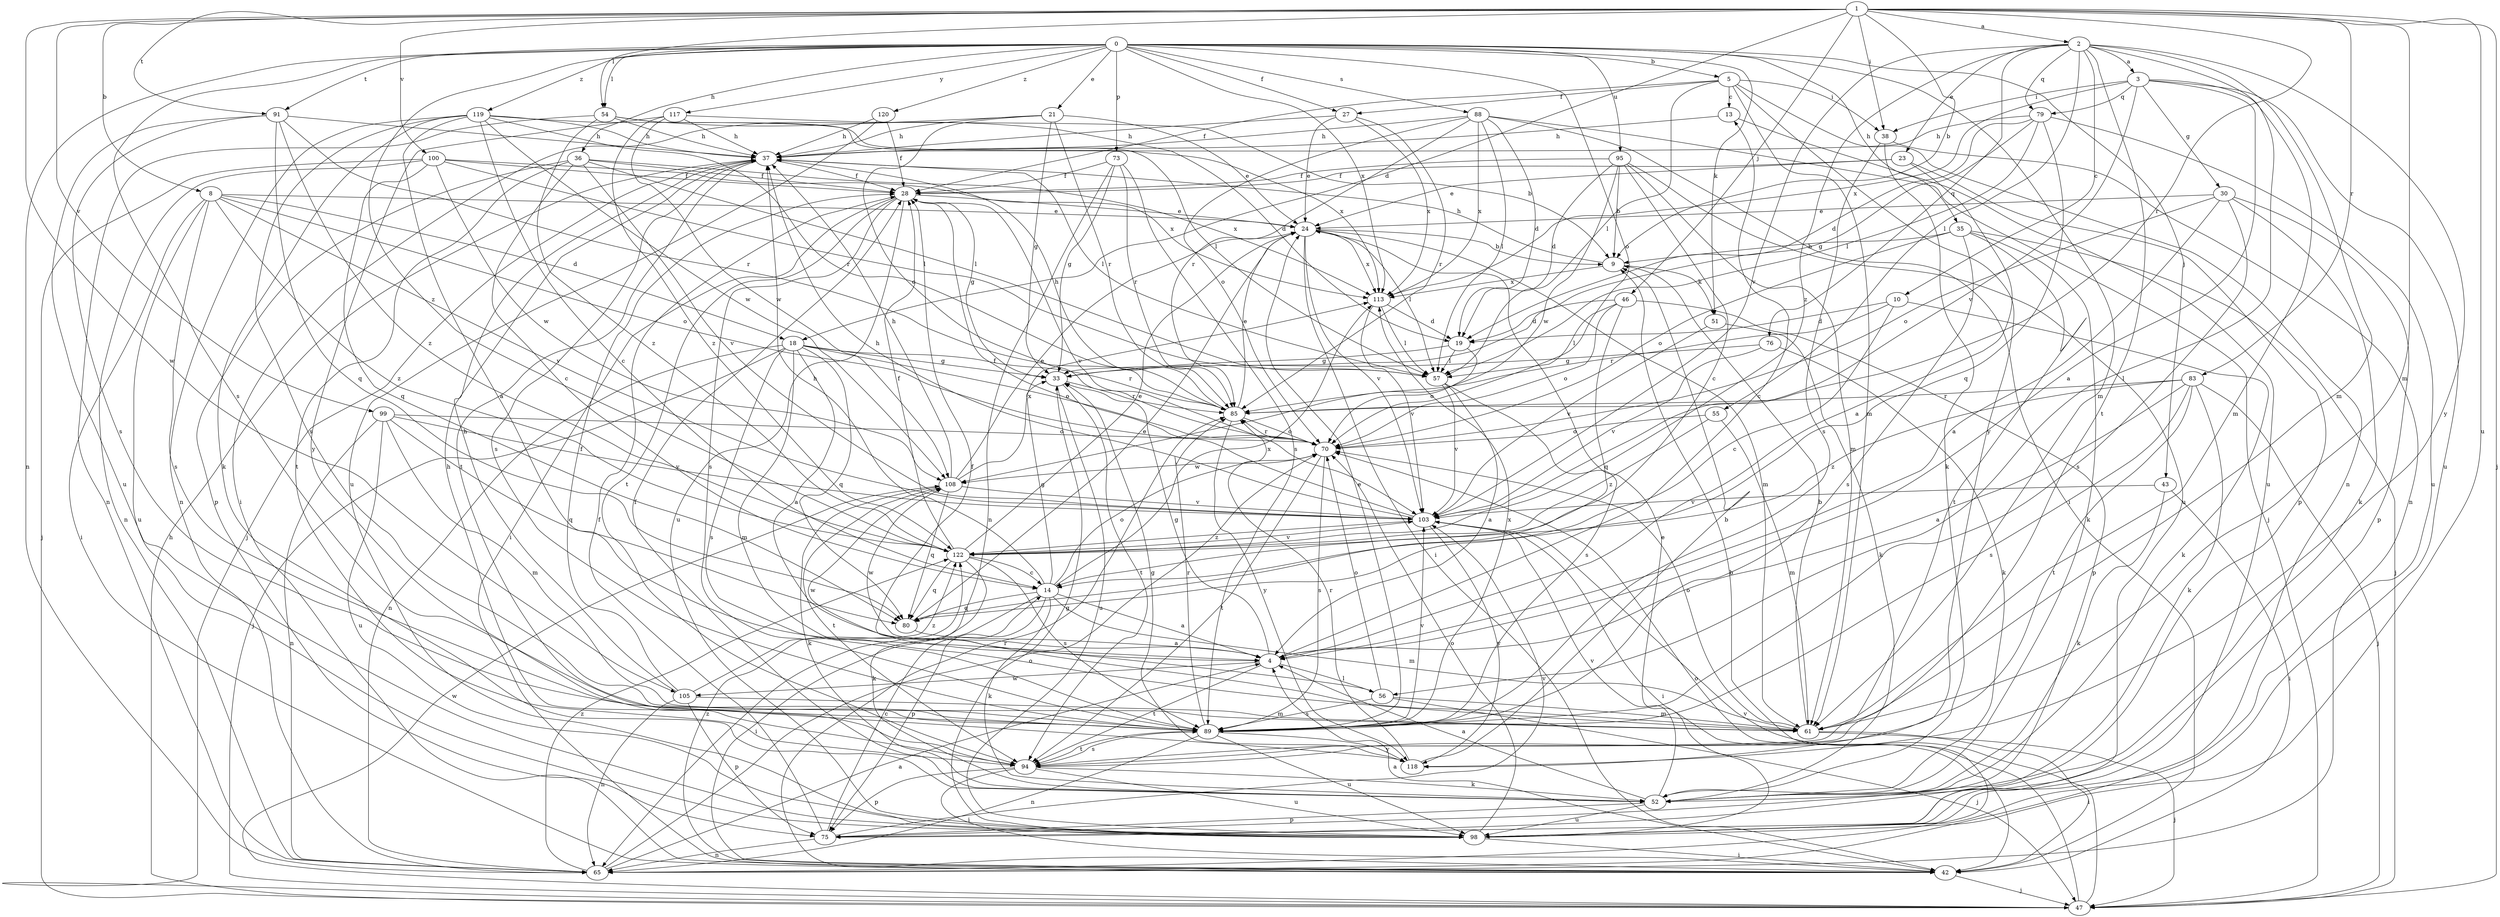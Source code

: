 strict digraph  {
0;
1;
2;
3;
4;
5;
8;
9;
10;
13;
14;
18;
19;
21;
23;
24;
27;
28;
30;
33;
35;
36;
37;
38;
42;
43;
46;
47;
51;
52;
54;
55;
56;
57;
61;
65;
70;
73;
75;
76;
79;
80;
83;
85;
88;
89;
91;
94;
95;
98;
99;
100;
103;
105;
108;
113;
117;
118;
119;
120;
122;
0 -> 5  [label=b];
0 -> 21  [label=e];
0 -> 27  [label=f];
0 -> 35  [label=h];
0 -> 36  [label=h];
0 -> 43  [label=j];
0 -> 51  [label=k];
0 -> 54  [label=l];
0 -> 61  [label=m];
0 -> 65  [label=n];
0 -> 70  [label=o];
0 -> 73  [label=p];
0 -> 88  [label=s];
0 -> 89  [label=s];
0 -> 91  [label=t];
0 -> 95  [label=u];
0 -> 113  [label=x];
0 -> 117  [label=y];
0 -> 119  [label=z];
0 -> 120  [label=z];
0 -> 122  [label=z];
1 -> 2  [label=a];
1 -> 8  [label=b];
1 -> 9  [label=b];
1 -> 18  [label=d];
1 -> 38  [label=i];
1 -> 46  [label=j];
1 -> 47  [label=j];
1 -> 54  [label=l];
1 -> 61  [label=m];
1 -> 83  [label=r];
1 -> 85  [label=r];
1 -> 91  [label=t];
1 -> 98  [label=u];
1 -> 99  [label=v];
1 -> 100  [label=v];
1 -> 105  [label=w];
2 -> 3  [label=a];
2 -> 10  [label=c];
2 -> 23  [label=e];
2 -> 55  [label=l];
2 -> 56  [label=l];
2 -> 61  [label=m];
2 -> 76  [label=q];
2 -> 79  [label=q];
2 -> 94  [label=t];
2 -> 103  [label=v];
2 -> 118  [label=y];
2 -> 122  [label=z];
3 -> 4  [label=a];
3 -> 30  [label=g];
3 -> 38  [label=i];
3 -> 61  [label=m];
3 -> 79  [label=q];
3 -> 98  [label=u];
3 -> 103  [label=v];
3 -> 113  [label=x];
4 -> 13  [label=c];
4 -> 33  [label=g];
4 -> 56  [label=l];
4 -> 94  [label=t];
4 -> 105  [label=w];
4 -> 108  [label=w];
5 -> 13  [label=c];
5 -> 27  [label=f];
5 -> 28  [label=f];
5 -> 38  [label=i];
5 -> 57  [label=l];
5 -> 61  [label=m];
5 -> 65  [label=n];
5 -> 118  [label=y];
8 -> 18  [label=d];
8 -> 24  [label=e];
8 -> 42  [label=i];
8 -> 70  [label=o];
8 -> 89  [label=s];
8 -> 98  [label=u];
8 -> 103  [label=v];
8 -> 122  [label=z];
9 -> 37  [label=h];
9 -> 51  [label=k];
9 -> 113  [label=x];
10 -> 14  [label=c];
10 -> 19  [label=d];
10 -> 52  [label=k];
10 -> 85  [label=r];
13 -> 37  [label=h];
13 -> 98  [label=u];
14 -> 4  [label=a];
14 -> 33  [label=g];
14 -> 37  [label=h];
14 -> 42  [label=i];
14 -> 52  [label=k];
14 -> 61  [label=m];
14 -> 70  [label=o];
14 -> 75  [label=p];
14 -> 80  [label=q];
14 -> 113  [label=x];
18 -> 4  [label=a];
18 -> 33  [label=g];
18 -> 47  [label=j];
18 -> 61  [label=m];
18 -> 65  [label=n];
18 -> 70  [label=o];
18 -> 80  [label=q];
18 -> 85  [label=r];
18 -> 89  [label=s];
19 -> 33  [label=g];
19 -> 57  [label=l];
19 -> 70  [label=o];
21 -> 24  [label=e];
21 -> 33  [label=g];
21 -> 37  [label=h];
21 -> 42  [label=i];
21 -> 70  [label=o];
21 -> 85  [label=r];
23 -> 4  [label=a];
23 -> 24  [label=e];
23 -> 28  [label=f];
23 -> 75  [label=p];
24 -> 9  [label=b];
24 -> 42  [label=i];
24 -> 57  [label=l];
24 -> 61  [label=m];
24 -> 103  [label=v];
24 -> 113  [label=x];
27 -> 24  [label=e];
27 -> 37  [label=h];
27 -> 85  [label=r];
27 -> 113  [label=x];
28 -> 24  [label=e];
28 -> 33  [label=g];
28 -> 42  [label=i];
28 -> 89  [label=s];
28 -> 94  [label=t];
28 -> 98  [label=u];
28 -> 103  [label=v];
30 -> 4  [label=a];
30 -> 24  [label=e];
30 -> 52  [label=k];
30 -> 70  [label=o];
30 -> 75  [label=p];
30 -> 89  [label=s];
33 -> 85  [label=r];
33 -> 94  [label=t];
33 -> 98  [label=u];
35 -> 9  [label=b];
35 -> 47  [label=j];
35 -> 52  [label=k];
35 -> 70  [label=o];
35 -> 89  [label=s];
35 -> 94  [label=t];
36 -> 14  [label=c];
36 -> 28  [label=f];
36 -> 57  [label=l];
36 -> 75  [label=p];
36 -> 94  [label=t];
36 -> 103  [label=v];
36 -> 113  [label=x];
37 -> 28  [label=f];
37 -> 47  [label=j];
37 -> 57  [label=l];
37 -> 89  [label=s];
37 -> 94  [label=t];
38 -> 52  [label=k];
38 -> 65  [label=n];
38 -> 89  [label=s];
42 -> 4  [label=a];
42 -> 47  [label=j];
42 -> 85  [label=r];
42 -> 122  [label=z];
43 -> 42  [label=i];
43 -> 52  [label=k];
43 -> 103  [label=v];
46 -> 19  [label=d];
46 -> 57  [label=l];
46 -> 70  [label=o];
46 -> 75  [label=p];
46 -> 80  [label=q];
47 -> 37  [label=h];
47 -> 70  [label=o];
47 -> 103  [label=v];
47 -> 108  [label=w];
51 -> 52  [label=k];
51 -> 103  [label=v];
52 -> 4  [label=a];
52 -> 28  [label=f];
52 -> 75  [label=p];
52 -> 98  [label=u];
52 -> 103  [label=v];
54 -> 19  [label=d];
54 -> 37  [label=h];
54 -> 57  [label=l];
54 -> 65  [label=n];
54 -> 122  [label=z];
55 -> 61  [label=m];
55 -> 70  [label=o];
55 -> 122  [label=z];
56 -> 47  [label=j];
56 -> 61  [label=m];
56 -> 70  [label=o];
56 -> 89  [label=s];
56 -> 108  [label=w];
57 -> 4  [label=a];
57 -> 89  [label=s];
57 -> 103  [label=v];
61 -> 9  [label=b];
61 -> 28  [label=f];
61 -> 42  [label=i];
61 -> 47  [label=j];
61 -> 70  [label=o];
65 -> 4  [label=a];
65 -> 9  [label=b];
65 -> 70  [label=o];
65 -> 122  [label=z];
70 -> 85  [label=r];
70 -> 89  [label=s];
70 -> 94  [label=t];
70 -> 108  [label=w];
73 -> 28  [label=f];
73 -> 33  [label=g];
73 -> 65  [label=n];
73 -> 85  [label=r];
73 -> 89  [label=s];
75 -> 14  [label=c];
75 -> 28  [label=f];
75 -> 65  [label=n];
75 -> 103  [label=v];
76 -> 33  [label=g];
76 -> 52  [label=k];
76 -> 103  [label=v];
79 -> 19  [label=d];
79 -> 33  [label=g];
79 -> 37  [label=h];
79 -> 57  [label=l];
79 -> 80  [label=q];
79 -> 98  [label=u];
80 -> 4  [label=a];
80 -> 24  [label=e];
83 -> 4  [label=a];
83 -> 47  [label=j];
83 -> 52  [label=k];
83 -> 85  [label=r];
83 -> 89  [label=s];
83 -> 94  [label=t];
83 -> 122  [label=z];
85 -> 24  [label=e];
85 -> 37  [label=h];
85 -> 70  [label=o];
85 -> 118  [label=y];
88 -> 19  [label=d];
88 -> 37  [label=h];
88 -> 42  [label=i];
88 -> 47  [label=j];
88 -> 57  [label=l];
88 -> 70  [label=o];
88 -> 85  [label=r];
88 -> 113  [label=x];
89 -> 24  [label=e];
89 -> 65  [label=n];
89 -> 85  [label=r];
89 -> 94  [label=t];
89 -> 98  [label=u];
89 -> 103  [label=v];
89 -> 113  [label=x];
89 -> 118  [label=y];
91 -> 37  [label=h];
91 -> 80  [label=q];
91 -> 85  [label=r];
91 -> 89  [label=s];
91 -> 98  [label=u];
91 -> 122  [label=z];
94 -> 37  [label=h];
94 -> 42  [label=i];
94 -> 52  [label=k];
94 -> 75  [label=p];
94 -> 89  [label=s];
94 -> 98  [label=u];
95 -> 9  [label=b];
95 -> 14  [label=c];
95 -> 19  [label=d];
95 -> 28  [label=f];
95 -> 61  [label=m];
95 -> 98  [label=u];
95 -> 108  [label=w];
98 -> 24  [label=e];
98 -> 33  [label=g];
98 -> 42  [label=i];
98 -> 70  [label=o];
99 -> 61  [label=m];
99 -> 65  [label=n];
99 -> 70  [label=o];
99 -> 80  [label=q];
99 -> 98  [label=u];
99 -> 103  [label=v];
100 -> 28  [label=f];
100 -> 47  [label=j];
100 -> 57  [label=l];
100 -> 65  [label=n];
100 -> 80  [label=q];
100 -> 108  [label=w];
100 -> 113  [label=x];
103 -> 28  [label=f];
103 -> 37  [label=h];
103 -> 42  [label=i];
103 -> 118  [label=y];
103 -> 122  [label=z];
105 -> 28  [label=f];
105 -> 37  [label=h];
105 -> 61  [label=m];
105 -> 65  [label=n];
105 -> 75  [label=p];
105 -> 122  [label=z];
108 -> 24  [label=e];
108 -> 37  [label=h];
108 -> 52  [label=k];
108 -> 80  [label=q];
108 -> 94  [label=t];
108 -> 103  [label=v];
108 -> 113  [label=x];
113 -> 19  [label=d];
113 -> 57  [label=l];
113 -> 103  [label=v];
117 -> 9  [label=b];
117 -> 37  [label=h];
117 -> 108  [label=w];
117 -> 118  [label=y];
117 -> 122  [label=z];
118 -> 9  [label=b];
118 -> 33  [label=g];
118 -> 85  [label=r];
119 -> 4  [label=a];
119 -> 14  [label=c];
119 -> 37  [label=h];
119 -> 52  [label=k];
119 -> 65  [label=n];
119 -> 85  [label=r];
119 -> 89  [label=s];
119 -> 108  [label=w];
119 -> 113  [label=x];
120 -> 28  [label=f];
120 -> 37  [label=h];
120 -> 98  [label=u];
122 -> 14  [label=c];
122 -> 24  [label=e];
122 -> 28  [label=f];
122 -> 52  [label=k];
122 -> 80  [label=q];
122 -> 89  [label=s];
122 -> 103  [label=v];
}
